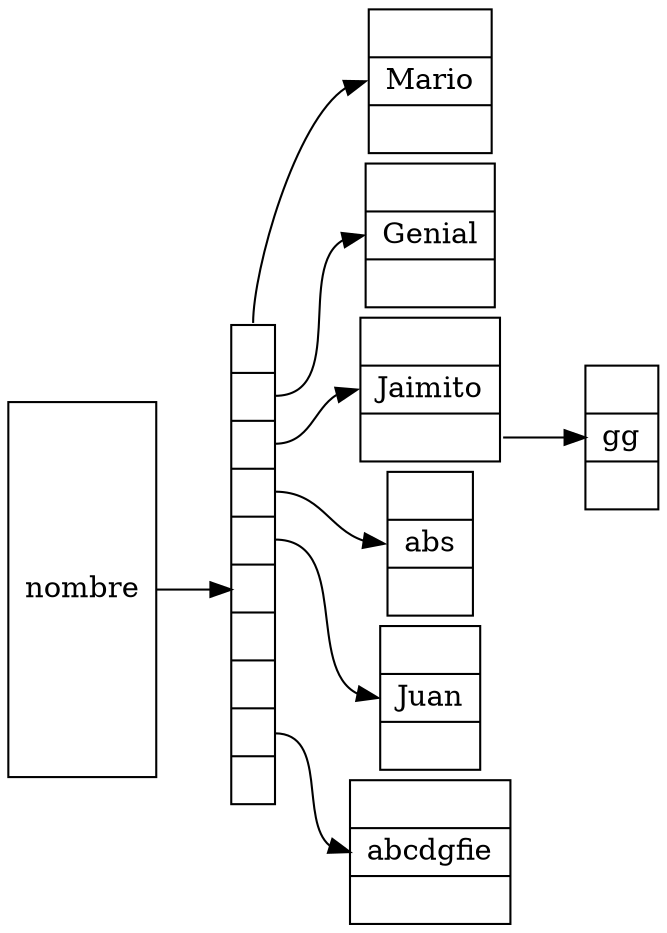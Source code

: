 digraph G { 
nodesep=.05; 
rankdir=LR; 
node [shape=record,width=.1,height=.1] 
nodeIndices [label = "<nombre> nombre  ",height=2.5]; 
nodenombre [label = "<f0> |<f1> |<f2> |<f3> |<f4> |<f5> |<f6> |<f7> |<f8> |<f9>  ",height=2.5]; 
nodeIndices:nombre -> nodenombre:f5;
nodenombre1 [label = "<f0> |<f1> Mario|<f2> "];
nodenombre:f0 -> "nodenombre1":f1;
nodenombre4 [label = "<f0> |<f1> Genial|<f2> "];
nodenombre:f1 -> "nodenombre4":f1;
nodenombre3 [label = "<f0> |<f1> Jaimito|<f2> "];
nodenombre6 [label = "<f0> |<f1> gg|<f2> "];
"nodenombre3":f2 -> "nodenombre6":f1;
nodenombre:f2 -> "nodenombre3":f1;
nodenombre5 [label = "<f0> |<f1> abs|<f2> "];
nodenombre:f3 -> "nodenombre5":f1;
nodenombre2 [label = "<f0> |<f1> Juan|<f2> "];
nodenombre:f4 -> "nodenombre2":f1;
nodenombre7 [label = "<f0> |<f1> abcdgfie|<f2> "];
nodenombre:f8 -> "nodenombre7":f1;
}